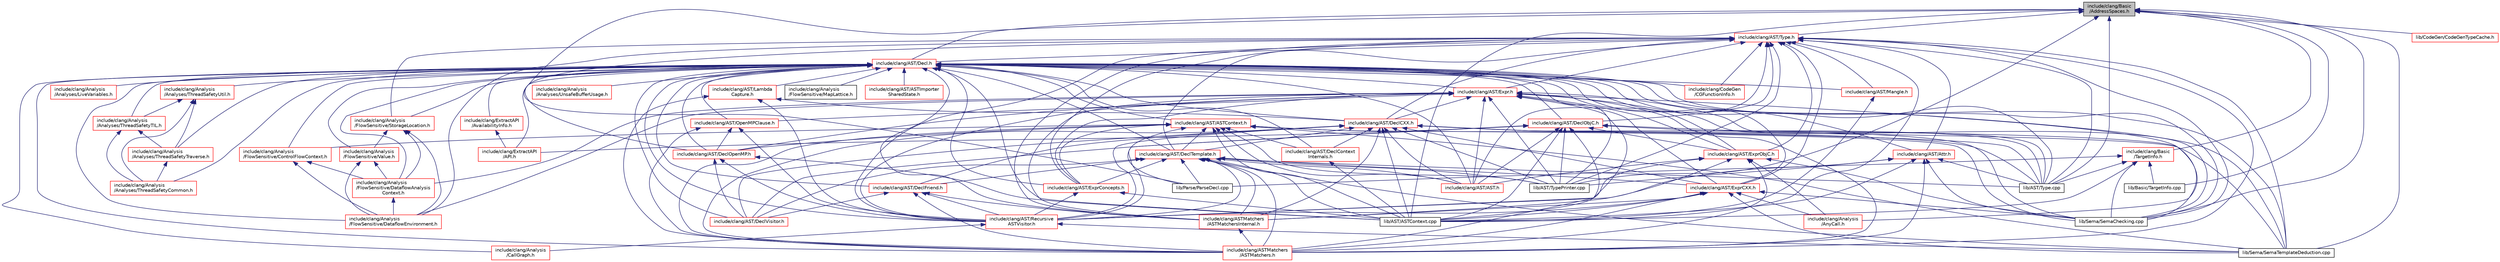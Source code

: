 digraph "include/clang/Basic/AddressSpaces.h"
{
 // LATEX_PDF_SIZE
  bgcolor="transparent";
  edge [fontname="Helvetica",fontsize="10",labelfontname="Helvetica",labelfontsize="10"];
  node [fontname="Helvetica",fontsize="10",shape=record];
  Node1 [label="include/clang/Basic\l/AddressSpaces.h",height=0.2,width=0.4,color="black", fillcolor="grey75", style="filled", fontcolor="black",tooltip=" "];
  Node1 -> Node2 [dir="back",color="midnightblue",fontsize="10",style="solid",fontname="Helvetica"];
  Node2 [label="include/clang/AST/Decl.h",height=0.2,width=0.4,color="red",URL="$Decl_8h.html",tooltip=" "];
  Node2 -> Node3 [dir="back",color="midnightblue",fontsize="10",style="solid",fontname="Helvetica"];
  Node3 [label="include/clang/Analysis\l/Analyses/LiveVariables.h",height=0.2,width=0.4,color="red",URL="$LiveVariables_8h.html",tooltip=" "];
  Node2 -> Node11 [dir="back",color="midnightblue",fontsize="10",style="solid",fontname="Helvetica"];
  Node11 [label="include/clang/Analysis\l/Analyses/ThreadSafetyCommon.h",height=0.2,width=0.4,color="red",URL="$ThreadSafetyCommon_8h.html",tooltip=" "];
  Node2 -> Node14 [dir="back",color="midnightblue",fontsize="10",style="solid",fontname="Helvetica"];
  Node14 [label="include/clang/Analysis\l/Analyses/ThreadSafetyTIL.h",height=0.2,width=0.4,color="red",URL="$ThreadSafetyTIL_8h.html",tooltip=" "];
  Node14 -> Node11 [dir="back",color="midnightblue",fontsize="10",style="solid",fontname="Helvetica"];
  Node14 -> Node17 [dir="back",color="midnightblue",fontsize="10",style="solid",fontname="Helvetica"];
  Node17 [label="include/clang/Analysis\l/Analyses/ThreadSafetyTraverse.h",height=0.2,width=0.4,color="red",URL="$ThreadSafetyTraverse_8h.html",tooltip=" "];
  Node17 -> Node11 [dir="back",color="midnightblue",fontsize="10",style="solid",fontname="Helvetica"];
  Node2 -> Node17 [dir="back",color="midnightblue",fontsize="10",style="solid",fontname="Helvetica"];
  Node2 -> Node19 [dir="back",color="midnightblue",fontsize="10",style="solid",fontname="Helvetica"];
  Node19 [label="include/clang/Analysis\l/Analyses/ThreadSafetyUtil.h",height=0.2,width=0.4,color="red",URL="$ThreadSafetyUtil_8h.html",tooltip=" "];
  Node19 -> Node11 [dir="back",color="midnightblue",fontsize="10",style="solid",fontname="Helvetica"];
  Node19 -> Node14 [dir="back",color="midnightblue",fontsize="10",style="solid",fontname="Helvetica"];
  Node19 -> Node17 [dir="back",color="midnightblue",fontsize="10",style="solid",fontname="Helvetica"];
  Node2 -> Node20 [dir="back",color="midnightblue",fontsize="10",style="solid",fontname="Helvetica"];
  Node20 [label="include/clang/Analysis\l/Analyses/UnsafeBufferUsage.h",height=0.2,width=0.4,color="red",URL="$UnsafeBufferUsage_8h.html",tooltip=" "];
  Node2 -> Node23 [dir="back",color="midnightblue",fontsize="10",style="solid",fontname="Helvetica"];
  Node23 [label="include/clang/Analysis\l/AnyCall.h",height=0.2,width=0.4,color="red",URL="$AnyCall_8h.html",tooltip=" "];
  Node2 -> Node33 [dir="back",color="midnightblue",fontsize="10",style="solid",fontname="Helvetica"];
  Node33 [label="include/clang/Analysis\l/CallGraph.h",height=0.2,width=0.4,color="red",URL="$CallGraph_8h.html",tooltip=" "];
  Node2 -> Node35 [dir="back",color="midnightblue",fontsize="10",style="solid",fontname="Helvetica"];
  Node35 [label="include/clang/Analysis\l/FlowSensitive/ControlFlowContext.h",height=0.2,width=0.4,color="red",URL="$ControlFlowContext_8h.html",tooltip=" "];
  Node35 -> Node44 [dir="back",color="midnightblue",fontsize="10",style="solid",fontname="Helvetica"];
  Node44 [label="include/clang/Analysis\l/FlowSensitive/DataflowAnalysis\lContext.h",height=0.2,width=0.4,color="red",URL="$DataflowAnalysisContext_8h.html",tooltip=" "];
  Node44 -> Node45 [dir="back",color="midnightblue",fontsize="10",style="solid",fontname="Helvetica"];
  Node45 [label="include/clang/Analysis\l/FlowSensitive/DataflowEnvironment.h",height=0.2,width=0.4,color="red",URL="$DataflowEnvironment_8h.html",tooltip=" "];
  Node35 -> Node45 [dir="back",color="midnightblue",fontsize="10",style="solid",fontname="Helvetica"];
  Node2 -> Node44 [dir="back",color="midnightblue",fontsize="10",style="solid",fontname="Helvetica"];
  Node2 -> Node45 [dir="back",color="midnightblue",fontsize="10",style="solid",fontname="Helvetica"];
  Node2 -> Node37 [dir="back",color="midnightblue",fontsize="10",style="solid",fontname="Helvetica"];
  Node37 [label="include/clang/Analysis\l/FlowSensitive/MapLattice.h",height=0.2,width=0.4,color="black",URL="$MapLattice_8h.html",tooltip=" "];
  Node2 -> Node54 [dir="back",color="midnightblue",fontsize="10",style="solid",fontname="Helvetica"];
  Node54 [label="include/clang/Analysis\l/FlowSensitive/StorageLocation.h",height=0.2,width=0.4,color="red",URL="$StorageLocation_8h.html",tooltip=" "];
  Node54 -> Node44 [dir="back",color="midnightblue",fontsize="10",style="solid",fontname="Helvetica"];
  Node54 -> Node45 [dir="back",color="midnightblue",fontsize="10",style="solid",fontname="Helvetica"];
  Node54 -> Node55 [dir="back",color="midnightblue",fontsize="10",style="solid",fontname="Helvetica"];
  Node55 [label="include/clang/Analysis\l/FlowSensitive/Value.h",height=0.2,width=0.4,color="red",URL="$Value_8h.html",tooltip=" "];
  Node55 -> Node44 [dir="back",color="midnightblue",fontsize="10",style="solid",fontname="Helvetica"];
  Node55 -> Node45 [dir="back",color="midnightblue",fontsize="10",style="solid",fontname="Helvetica"];
  Node2 -> Node55 [dir="back",color="midnightblue",fontsize="10",style="solid",fontname="Helvetica"];
  Node2 -> Node62 [dir="back",color="midnightblue",fontsize="10",style="solid",fontname="Helvetica"];
  Node62 [label="include/clang/AST/AST.h",height=0.2,width=0.4,color="red",URL="$AST_8h.html",tooltip=" "];
  Node2 -> Node77 [dir="back",color="midnightblue",fontsize="10",style="solid",fontname="Helvetica"];
  Node77 [label="include/clang/AST/ASTContext.h",height=0.2,width=0.4,color="red",URL="$ASTContext_8h.html",tooltip=" "];
  Node77 -> Node35 [dir="back",color="midnightblue",fontsize="10",style="solid",fontname="Helvetica"];
  Node77 -> Node62 [dir="back",color="midnightblue",fontsize="10",style="solid",fontname="Helvetica"];
  Node77 -> Node91 [dir="back",color="midnightblue",fontsize="10",style="solid",fontname="Helvetica"];
  Node91 [label="include/clang/AST/DeclContext\lInternals.h",height=0.2,width=0.4,color="red",URL="$DeclContextInternals_8h.html",tooltip=" "];
  Node91 -> Node99 [dir="back",color="midnightblue",fontsize="10",style="solid",fontname="Helvetica"];
  Node99 [label="lib/AST/ASTContext.cpp",height=0.2,width=0.4,color="black",URL="$ASTContext_8cpp.html",tooltip=" "];
  Node77 -> Node101 [dir="back",color="midnightblue",fontsize="10",style="solid",fontname="Helvetica"];
  Node101 [label="include/clang/AST/DeclOpenMP.h",height=0.2,width=0.4,color="red",URL="$DeclOpenMP_8h.html",tooltip=" "];
  Node101 -> Node102 [dir="back",color="midnightblue",fontsize="10",style="solid",fontname="Helvetica"];
  Node102 [label="include/clang/AST/DeclVisitor.h",height=0.2,width=0.4,color="red",URL="$DeclVisitor_8h.html",tooltip=" "];
  Node101 -> Node216 [dir="back",color="midnightblue",fontsize="10",style="solid",fontname="Helvetica"];
  Node216 [label="include/clang/AST/Recursive\lASTVisitor.h",height=0.2,width=0.4,color="red",URL="$RecursiveASTVisitor_8h.html",tooltip=" "];
  Node216 -> Node33 [dir="back",color="midnightblue",fontsize="10",style="solid",fontname="Helvetica"];
  Node216 -> Node120 [dir="back",color="midnightblue",fontsize="10",style="solid",fontname="Helvetica"];
  Node120 [label="lib/Sema/SemaTemplateDeduction.cpp",height=0.2,width=0.4,color="black",URL="$SemaTemplateDeduction_8cpp.html",tooltip=" "];
  Node101 -> Node99 [dir="back",color="midnightblue",fontsize="10",style="solid",fontname="Helvetica"];
  Node77 -> Node267 [dir="back",color="midnightblue",fontsize="10",style="solid",fontname="Helvetica"];
  Node267 [label="include/clang/AST/DeclTemplate.h",height=0.2,width=0.4,color="red",URL="$DeclTemplate_8h.html",tooltip=" "];
  Node267 -> Node62 [dir="back",color="midnightblue",fontsize="10",style="solid",fontname="Helvetica"];
  Node267 -> Node282 [dir="back",color="midnightblue",fontsize="10",style="solid",fontname="Helvetica"];
  Node282 [label="include/clang/AST/DeclFriend.h",height=0.2,width=0.4,color="red",URL="$DeclFriend_8h.html",tooltip=" "];
  Node282 -> Node102 [dir="back",color="midnightblue",fontsize="10",style="solid",fontname="Helvetica"];
  Node282 -> Node216 [dir="back",color="midnightblue",fontsize="10",style="solid",fontname="Helvetica"];
  Node282 -> Node283 [dir="back",color="midnightblue",fontsize="10",style="solid",fontname="Helvetica"];
  Node283 [label="include/clang/ASTMatchers\l/ASTMatchers.h",height=0.2,width=0.4,color="red",URL="$ASTMatchers_8h.html",tooltip=" "];
  Node282 -> Node325 [dir="back",color="midnightblue",fontsize="10",style="solid",fontname="Helvetica"];
  Node325 [label="include/clang/ASTMatchers\l/ASTMatchersInternal.h",height=0.2,width=0.4,color="red",URL="$ASTMatchersInternal_8h.html",tooltip=" "];
  Node325 -> Node283 [dir="back",color="midnightblue",fontsize="10",style="solid",fontname="Helvetica"];
  Node267 -> Node102 [dir="back",color="midnightblue",fontsize="10",style="solid",fontname="Helvetica"];
  Node267 -> Node331 [dir="back",color="midnightblue",fontsize="10",style="solid",fontname="Helvetica"];
  Node331 [label="include/clang/AST/ExprConcepts.h",height=0.2,width=0.4,color="red",URL="$ExprConcepts_8h.html",tooltip=" "];
  Node331 -> Node216 [dir="back",color="midnightblue",fontsize="10",style="solid",fontname="Helvetica"];
  Node331 -> Node99 [dir="back",color="midnightblue",fontsize="10",style="solid",fontname="Helvetica"];
  Node267 -> Node427 [dir="back",color="midnightblue",fontsize="10",style="solid",fontname="Helvetica"];
  Node427 [label="include/clang/AST/ExprCXX.h",height=0.2,width=0.4,color="red",URL="$ExprCXX_8h.html",tooltip=" "];
  Node427 -> Node23 [dir="back",color="midnightblue",fontsize="10",style="solid",fontname="Helvetica"];
  Node427 -> Node216 [dir="back",color="midnightblue",fontsize="10",style="solid",fontname="Helvetica"];
  Node427 -> Node283 [dir="back",color="midnightblue",fontsize="10",style="solid",fontname="Helvetica"];
  Node427 -> Node325 [dir="back",color="midnightblue",fontsize="10",style="solid",fontname="Helvetica"];
  Node427 -> Node99 [dir="back",color="midnightblue",fontsize="10",style="solid",fontname="Helvetica"];
  Node427 -> Node337 [dir="back",color="midnightblue",fontsize="10",style="solid",fontname="Helvetica"];
  Node337 [label="lib/Sema/SemaChecking.cpp",height=0.2,width=0.4,color="black",URL="$SemaChecking_8cpp.html",tooltip=" "];
  Node427 -> Node120 [dir="back",color="midnightblue",fontsize="10",style="solid",fontname="Helvetica"];
  Node267 -> Node216 [dir="back",color="midnightblue",fontsize="10",style="solid",fontname="Helvetica"];
  Node267 -> Node283 [dir="back",color="midnightblue",fontsize="10",style="solid",fontname="Helvetica"];
  Node267 -> Node325 [dir="back",color="midnightblue",fontsize="10",style="solid",fontname="Helvetica"];
  Node267 -> Node99 [dir="back",color="midnightblue",fontsize="10",style="solid",fontname="Helvetica"];
  Node267 -> Node663 [dir="back",color="midnightblue",fontsize="10",style="solid",fontname="Helvetica"];
  Node663 [label="lib/AST/Type.cpp",height=0.2,width=0.4,color="black",URL="$Type_8cpp.html",tooltip=" "];
  Node267 -> Node109 [dir="back",color="midnightblue",fontsize="10",style="solid",fontname="Helvetica"];
  Node109 [label="lib/AST/TypePrinter.cpp",height=0.2,width=0.4,color="black",URL="$TypePrinter_8cpp.html",tooltip=" "];
  Node267 -> Node364 [dir="back",color="midnightblue",fontsize="10",style="solid",fontname="Helvetica"];
  Node364 [label="lib/Parse/ParseDecl.cpp",height=0.2,width=0.4,color="black",URL="$ParseDecl_8cpp.html",tooltip=" "];
  Node267 -> Node120 [dir="back",color="midnightblue",fontsize="10",style="solid",fontname="Helvetica"];
  Node77 -> Node331 [dir="back",color="midnightblue",fontsize="10",style="solid",fontname="Helvetica"];
  Node77 -> Node283 [dir="back",color="midnightblue",fontsize="10",style="solid",fontname="Helvetica"];
  Node77 -> Node99 [dir="back",color="midnightblue",fontsize="10",style="solid",fontname="Helvetica"];
  Node77 -> Node663 [dir="back",color="midnightblue",fontsize="10",style="solid",fontname="Helvetica"];
  Node77 -> Node109 [dir="back",color="midnightblue",fontsize="10",style="solid",fontname="Helvetica"];
  Node77 -> Node364 [dir="back",color="midnightblue",fontsize="10",style="solid",fontname="Helvetica"];
  Node77 -> Node337 [dir="back",color="midnightblue",fontsize="10",style="solid",fontname="Helvetica"];
  Node77 -> Node120 [dir="back",color="midnightblue",fontsize="10",style="solid",fontname="Helvetica"];
  Node2 -> Node755 [dir="back",color="midnightblue",fontsize="10",style="solid",fontname="Helvetica"];
  Node755 [label="include/clang/AST/ASTImporter\lSharedState.h",height=0.2,width=0.4,color="red",URL="$ASTImporterSharedState_8h.html",tooltip=" "];
  Node2 -> Node757 [dir="back",color="midnightblue",fontsize="10",style="solid",fontname="Helvetica"];
  Node757 [label="include/clang/AST/Attr.h",height=0.2,width=0.4,color="red",URL="$Attr_8h.html",tooltip=" "];
  Node757 -> Node216 [dir="back",color="midnightblue",fontsize="10",style="solid",fontname="Helvetica"];
  Node757 -> Node283 [dir="back",color="midnightblue",fontsize="10",style="solid",fontname="Helvetica"];
  Node757 -> Node99 [dir="back",color="midnightblue",fontsize="10",style="solid",fontname="Helvetica"];
  Node757 -> Node663 [dir="back",color="midnightblue",fontsize="10",style="solid",fontname="Helvetica"];
  Node757 -> Node109 [dir="back",color="midnightblue",fontsize="10",style="solid",fontname="Helvetica"];
  Node757 -> Node337 [dir="back",color="midnightblue",fontsize="10",style="solid",fontname="Helvetica"];
  Node2 -> Node91 [dir="back",color="midnightblue",fontsize="10",style="solid",fontname="Helvetica"];
  Node2 -> Node762 [dir="back",color="midnightblue",fontsize="10",style="solid",fontname="Helvetica"];
  Node762 [label="include/clang/AST/DeclCXX.h",height=0.2,width=0.4,color="red",URL="$DeclCXX_8h.html",tooltip=" "];
  Node762 -> Node62 [dir="back",color="midnightblue",fontsize="10",style="solid",fontname="Helvetica"];
  Node762 -> Node91 [dir="back",color="midnightblue",fontsize="10",style="solid",fontname="Helvetica"];
  Node762 -> Node282 [dir="back",color="midnightblue",fontsize="10",style="solid",fontname="Helvetica"];
  Node762 -> Node267 [dir="back",color="midnightblue",fontsize="10",style="solid",fontname="Helvetica"];
  Node762 -> Node102 [dir="back",color="midnightblue",fontsize="10",style="solid",fontname="Helvetica"];
  Node762 -> Node427 [dir="back",color="midnightblue",fontsize="10",style="solid",fontname="Helvetica"];
  Node762 -> Node216 [dir="back",color="midnightblue",fontsize="10",style="solid",fontname="Helvetica"];
  Node762 -> Node283 [dir="back",color="midnightblue",fontsize="10",style="solid",fontname="Helvetica"];
  Node762 -> Node325 [dir="back",color="midnightblue",fontsize="10",style="solid",fontname="Helvetica"];
  Node762 -> Node99 [dir="back",color="midnightblue",fontsize="10",style="solid",fontname="Helvetica"];
  Node762 -> Node663 [dir="back",color="midnightblue",fontsize="10",style="solid",fontname="Helvetica"];
  Node762 -> Node109 [dir="back",color="midnightblue",fontsize="10",style="solid",fontname="Helvetica"];
  Node762 -> Node337 [dir="back",color="midnightblue",fontsize="10",style="solid",fontname="Helvetica"];
  Node762 -> Node120 [dir="back",color="midnightblue",fontsize="10",style="solid",fontname="Helvetica"];
  Node2 -> Node282 [dir="back",color="midnightblue",fontsize="10",style="solid",fontname="Helvetica"];
  Node2 -> Node808 [dir="back",color="midnightblue",fontsize="10",style="solid",fontname="Helvetica"];
  Node808 [label="include/clang/AST/DeclObjC.h",height=0.2,width=0.4,color="red",URL="$DeclObjC_8h.html",tooltip=" "];
  Node808 -> Node62 [dir="back",color="midnightblue",fontsize="10",style="solid",fontname="Helvetica"];
  Node808 -> Node102 [dir="back",color="midnightblue",fontsize="10",style="solid",fontname="Helvetica"];
  Node808 -> Node814 [dir="back",color="midnightblue",fontsize="10",style="solid",fontname="Helvetica"];
  Node814 [label="include/clang/AST/ExprObjC.h",height=0.2,width=0.4,color="red",URL="$ExprObjC_8h.html",tooltip=" "];
  Node814 -> Node23 [dir="back",color="midnightblue",fontsize="10",style="solid",fontname="Helvetica"];
  Node814 -> Node62 [dir="back",color="midnightblue",fontsize="10",style="solid",fontname="Helvetica"];
  Node814 -> Node216 [dir="back",color="midnightblue",fontsize="10",style="solid",fontname="Helvetica"];
  Node814 -> Node283 [dir="back",color="midnightblue",fontsize="10",style="solid",fontname="Helvetica"];
  Node814 -> Node325 [dir="back",color="midnightblue",fontsize="10",style="solid",fontname="Helvetica"];
  Node814 -> Node337 [dir="back",color="midnightblue",fontsize="10",style="solid",fontname="Helvetica"];
  Node808 -> Node216 [dir="back",color="midnightblue",fontsize="10",style="solid",fontname="Helvetica"];
  Node808 -> Node283 [dir="back",color="midnightblue",fontsize="10",style="solid",fontname="Helvetica"];
  Node808 -> Node678 [dir="back",color="midnightblue",fontsize="10",style="solid",fontname="Helvetica"];
  Node678 [label="include/clang/ExtractAPI\l/API.h",height=0.2,width=0.4,color="red",URL="$API_8h.html",tooltip=" "];
  Node808 -> Node99 [dir="back",color="midnightblue",fontsize="10",style="solid",fontname="Helvetica"];
  Node808 -> Node663 [dir="back",color="midnightblue",fontsize="10",style="solid",fontname="Helvetica"];
  Node808 -> Node109 [dir="back",color="midnightblue",fontsize="10",style="solid",fontname="Helvetica"];
  Node808 -> Node337 [dir="back",color="midnightblue",fontsize="10",style="solid",fontname="Helvetica"];
  Node2 -> Node101 [dir="back",color="midnightblue",fontsize="10",style="solid",fontname="Helvetica"];
  Node2 -> Node267 [dir="back",color="midnightblue",fontsize="10",style="solid",fontname="Helvetica"];
  Node2 -> Node102 [dir="back",color="midnightblue",fontsize="10",style="solid",fontname="Helvetica"];
  Node2 -> Node817 [dir="back",color="midnightblue",fontsize="10",style="solid",fontname="Helvetica"];
  Node817 [label="include/clang/AST/Expr.h",height=0.2,width=0.4,color="red",URL="$Expr_8h.html",tooltip=" "];
  Node817 -> Node44 [dir="back",color="midnightblue",fontsize="10",style="solid",fontname="Helvetica"];
  Node817 -> Node45 [dir="back",color="midnightblue",fontsize="10",style="solid",fontname="Helvetica"];
  Node817 -> Node62 [dir="back",color="midnightblue",fontsize="10",style="solid",fontname="Helvetica"];
  Node817 -> Node762 [dir="back",color="midnightblue",fontsize="10",style="solid",fontname="Helvetica"];
  Node817 -> Node101 [dir="back",color="midnightblue",fontsize="10",style="solid",fontname="Helvetica"];
  Node817 -> Node331 [dir="back",color="midnightblue",fontsize="10",style="solid",fontname="Helvetica"];
  Node817 -> Node427 [dir="back",color="midnightblue",fontsize="10",style="solid",fontname="Helvetica"];
  Node817 -> Node814 [dir="back",color="midnightblue",fontsize="10",style="solid",fontname="Helvetica"];
  Node817 -> Node820 [dir="back",color="midnightblue",fontsize="10",style="solid",fontname="Helvetica"];
  Node820 [label="include/clang/AST/OpenMPClause.h",height=0.2,width=0.4,color="red",URL="$OpenMPClause_8h.html",tooltip=" "];
  Node820 -> Node101 [dir="back",color="midnightblue",fontsize="10",style="solid",fontname="Helvetica"];
  Node820 -> Node216 [dir="back",color="midnightblue",fontsize="10",style="solid",fontname="Helvetica"];
  Node820 -> Node283 [dir="back",color="midnightblue",fontsize="10",style="solid",fontname="Helvetica"];
  Node817 -> Node216 [dir="back",color="midnightblue",fontsize="10",style="solid",fontname="Helvetica"];
  Node817 -> Node283 [dir="back",color="midnightblue",fontsize="10",style="solid",fontname="Helvetica"];
  Node817 -> Node325 [dir="back",color="midnightblue",fontsize="10",style="solid",fontname="Helvetica"];
  Node817 -> Node99 [dir="back",color="midnightblue",fontsize="10",style="solid",fontname="Helvetica"];
  Node817 -> Node663 [dir="back",color="midnightblue",fontsize="10",style="solid",fontname="Helvetica"];
  Node817 -> Node109 [dir="back",color="midnightblue",fontsize="10",style="solid",fontname="Helvetica"];
  Node817 -> Node337 [dir="back",color="midnightblue",fontsize="10",style="solid",fontname="Helvetica"];
  Node817 -> Node120 [dir="back",color="midnightblue",fontsize="10",style="solid",fontname="Helvetica"];
  Node2 -> Node331 [dir="back",color="midnightblue",fontsize="10",style="solid",fontname="Helvetica"];
  Node2 -> Node427 [dir="back",color="midnightblue",fontsize="10",style="solid",fontname="Helvetica"];
  Node2 -> Node814 [dir="back",color="midnightblue",fontsize="10",style="solid",fontname="Helvetica"];
  Node2 -> Node836 [dir="back",color="midnightblue",fontsize="10",style="solid",fontname="Helvetica"];
  Node836 [label="include/clang/AST/Lambda\lCapture.h",height=0.2,width=0.4,color="red",URL="$LambdaCapture_8h.html",tooltip=" "];
  Node836 -> Node762 [dir="back",color="midnightblue",fontsize="10",style="solid",fontname="Helvetica"];
  Node836 -> Node216 [dir="back",color="midnightblue",fontsize="10",style="solid",fontname="Helvetica"];
  Node836 -> Node283 [dir="back",color="midnightblue",fontsize="10",style="solid",fontname="Helvetica"];
  Node2 -> Node131 [dir="back",color="midnightblue",fontsize="10",style="solid",fontname="Helvetica"];
  Node131 [label="include/clang/AST/Mangle.h",height=0.2,width=0.4,color="red",URL="$Mangle_8h.html",tooltip=" "];
  Node131 -> Node99 [dir="back",color="midnightblue",fontsize="10",style="solid",fontname="Helvetica"];
  Node2 -> Node820 [dir="back",color="midnightblue",fontsize="10",style="solid",fontname="Helvetica"];
  Node2 -> Node216 [dir="back",color="midnightblue",fontsize="10",style="solid",fontname="Helvetica"];
  Node2 -> Node283 [dir="back",color="midnightblue",fontsize="10",style="solid",fontname="Helvetica"];
  Node2 -> Node325 [dir="back",color="midnightblue",fontsize="10",style="solid",fontname="Helvetica"];
  Node2 -> Node837 [dir="back",color="midnightblue",fontsize="10",style="solid",fontname="Helvetica"];
  Node837 [label="include/clang/CodeGen\l/CGFunctionInfo.h",height=0.2,width=0.4,color="red",URL="$CGFunctionInfo_8h.html",tooltip=" "];
  Node2 -> Node678 [dir="back",color="midnightblue",fontsize="10",style="solid",fontname="Helvetica"];
  Node2 -> Node839 [dir="back",color="midnightblue",fontsize="10",style="solid",fontname="Helvetica"];
  Node839 [label="include/clang/ExtractAPI\l/AvailabilityInfo.h",height=0.2,width=0.4,color="red",URL="$AvailabilityInfo_8h.html",tooltip=" "];
  Node839 -> Node678 [dir="back",color="midnightblue",fontsize="10",style="solid",fontname="Helvetica"];
  Node2 -> Node99 [dir="back",color="midnightblue",fontsize="10",style="solid",fontname="Helvetica"];
  Node2 -> Node663 [dir="back",color="midnightblue",fontsize="10",style="solid",fontname="Helvetica"];
  Node2 -> Node109 [dir="back",color="midnightblue",fontsize="10",style="solid",fontname="Helvetica"];
  Node2 -> Node337 [dir="back",color="midnightblue",fontsize="10",style="solid",fontname="Helvetica"];
  Node2 -> Node120 [dir="back",color="midnightblue",fontsize="10",style="solid",fontname="Helvetica"];
  Node1 -> Node860 [dir="back",color="midnightblue",fontsize="10",style="solid",fontname="Helvetica"];
  Node860 [label="include/clang/AST/Type.h",height=0.2,width=0.4,color="red",URL="$Type_8h.html",tooltip=" "];
  Node860 -> Node45 [dir="back",color="midnightblue",fontsize="10",style="solid",fontname="Helvetica"];
  Node860 -> Node54 [dir="back",color="midnightblue",fontsize="10",style="solid",fontname="Helvetica"];
  Node860 -> Node62 [dir="back",color="midnightblue",fontsize="10",style="solid",fontname="Helvetica"];
  Node860 -> Node757 [dir="back",color="midnightblue",fontsize="10",style="solid",fontname="Helvetica"];
  Node860 -> Node2 [dir="back",color="midnightblue",fontsize="10",style="solid",fontname="Helvetica"];
  Node860 -> Node762 [dir="back",color="midnightblue",fontsize="10",style="solid",fontname="Helvetica"];
  Node860 -> Node808 [dir="back",color="midnightblue",fontsize="10",style="solid",fontname="Helvetica"];
  Node860 -> Node101 [dir="back",color="midnightblue",fontsize="10",style="solid",fontname="Helvetica"];
  Node860 -> Node267 [dir="back",color="midnightblue",fontsize="10",style="solid",fontname="Helvetica"];
  Node860 -> Node817 [dir="back",color="midnightblue",fontsize="10",style="solid",fontname="Helvetica"];
  Node860 -> Node331 [dir="back",color="midnightblue",fontsize="10",style="solid",fontname="Helvetica"];
  Node860 -> Node427 [dir="back",color="midnightblue",fontsize="10",style="solid",fontname="Helvetica"];
  Node860 -> Node814 [dir="back",color="midnightblue",fontsize="10",style="solid",fontname="Helvetica"];
  Node860 -> Node131 [dir="back",color="midnightblue",fontsize="10",style="solid",fontname="Helvetica"];
  Node860 -> Node216 [dir="back",color="midnightblue",fontsize="10",style="solid",fontname="Helvetica"];
  Node860 -> Node283 [dir="back",color="midnightblue",fontsize="10",style="solid",fontname="Helvetica"];
  Node860 -> Node325 [dir="back",color="midnightblue",fontsize="10",style="solid",fontname="Helvetica"];
  Node860 -> Node837 [dir="back",color="midnightblue",fontsize="10",style="solid",fontname="Helvetica"];
  Node860 -> Node99 [dir="back",color="midnightblue",fontsize="10",style="solid",fontname="Helvetica"];
  Node860 -> Node663 [dir="back",color="midnightblue",fontsize="10",style="solid",fontname="Helvetica"];
  Node860 -> Node109 [dir="back",color="midnightblue",fontsize="10",style="solid",fontname="Helvetica"];
  Node860 -> Node337 [dir="back",color="midnightblue",fontsize="10",style="solid",fontname="Helvetica"];
  Node860 -> Node120 [dir="back",color="midnightblue",fontsize="10",style="solid",fontname="Helvetica"];
  Node1 -> Node901 [dir="back",color="midnightblue",fontsize="10",style="solid",fontname="Helvetica"];
  Node901 [label="include/clang/Basic\l/TargetInfo.h",height=0.2,width=0.4,color="red",URL="$include_2clang_2Basic_2TargetInfo_8h.html",tooltip=" "];
  Node901 -> Node99 [dir="back",color="midnightblue",fontsize="10",style="solid",fontname="Helvetica"];
  Node901 -> Node663 [dir="back",color="midnightblue",fontsize="10",style="solid",fontname="Helvetica"];
  Node901 -> Node908 [dir="back",color="midnightblue",fontsize="10",style="solid",fontname="Helvetica"];
  Node908 [label="lib/Basic/TargetInfo.cpp",height=0.2,width=0.4,color="black",URL="$Basic_2TargetInfo_8cpp.html",tooltip=" "];
  Node901 -> Node364 [dir="back",color="midnightblue",fontsize="10",style="solid",fontname="Helvetica"];
  Node901 -> Node337 [dir="back",color="midnightblue",fontsize="10",style="solid",fontname="Helvetica"];
  Node1 -> Node99 [dir="back",color="midnightblue",fontsize="10",style="solid",fontname="Helvetica"];
  Node1 -> Node663 [dir="back",color="midnightblue",fontsize="10",style="solid",fontname="Helvetica"];
  Node1 -> Node109 [dir="back",color="midnightblue",fontsize="10",style="solid",fontname="Helvetica"];
  Node1 -> Node908 [dir="back",color="midnightblue",fontsize="10",style="solid",fontname="Helvetica"];
  Node1 -> Node972 [dir="back",color="midnightblue",fontsize="10",style="solid",fontname="Helvetica"];
  Node972 [label="lib/CodeGen/CodeGenTypeCache.h",height=0.2,width=0.4,color="red",URL="$CodeGenTypeCache_8h.html",tooltip=" "];
  Node1 -> Node364 [dir="back",color="midnightblue",fontsize="10",style="solid",fontname="Helvetica"];
  Node1 -> Node337 [dir="back",color="midnightblue",fontsize="10",style="solid",fontname="Helvetica"];
  Node1 -> Node120 [dir="back",color="midnightblue",fontsize="10",style="solid",fontname="Helvetica"];
}
